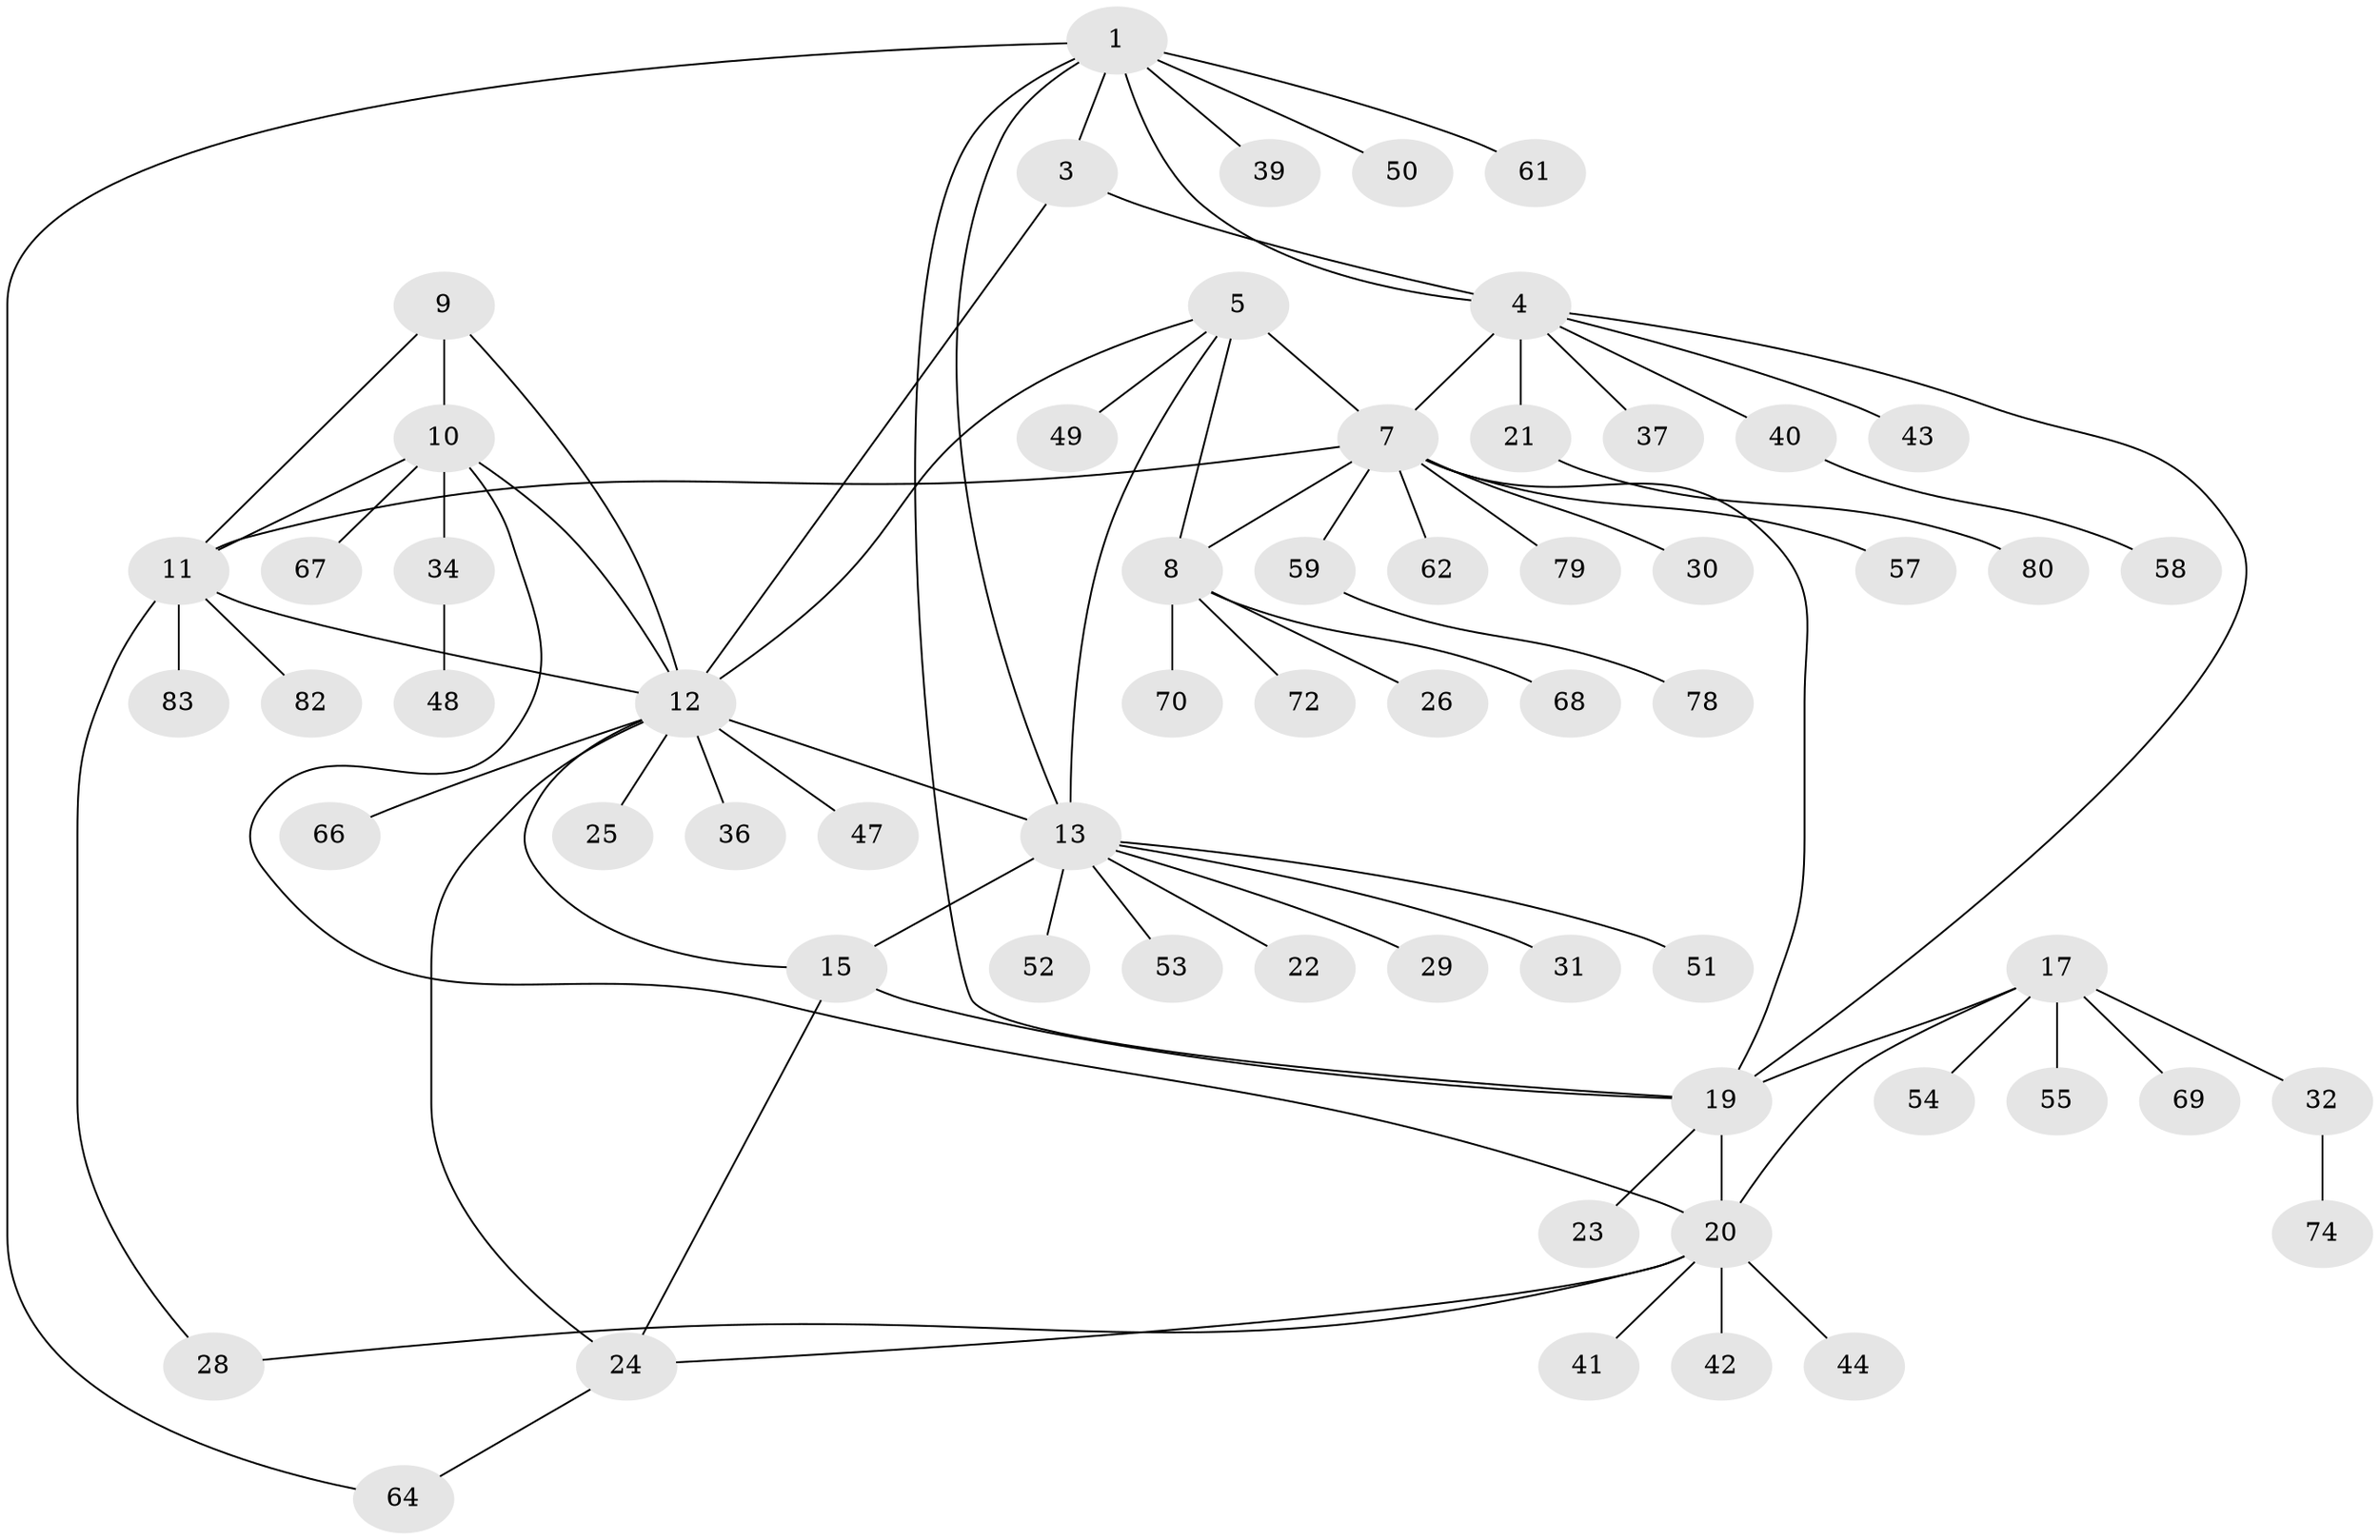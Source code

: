 // original degree distribution, {5: 0.03614457831325301, 7: 0.04819277108433735, 10: 0.03614457831325301, 4: 0.024096385542168676, 8: 0.03614457831325301, 9: 0.012048192771084338, 6: 0.03614457831325301, 3: 0.04819277108433735, 2: 0.1686746987951807, 1: 0.5542168674698795}
// Generated by graph-tools (version 1.1) at 2025/42/03/06/25 10:42:10]
// undirected, 62 vertices, 80 edges
graph export_dot {
graph [start="1"]
  node [color=gray90,style=filled];
  1 [super="+2"];
  3 [super="+75"];
  4 [super="+73"];
  5 [super="+6"];
  7 [super="+46"];
  8 [super="+27"];
  9 [super="+71"];
  10 [super="+38"];
  11 [super="+81"];
  12 [super="+16"];
  13 [super="+14"];
  15 [super="+63"];
  17 [super="+18"];
  19 [super="+33"];
  20 [super="+65"];
  21 [super="+45"];
  22;
  23 [super="+77"];
  24 [super="+56"];
  25;
  26;
  28;
  29;
  30;
  31;
  32;
  34 [super="+35"];
  36 [super="+76"];
  37;
  39;
  40;
  41;
  42;
  43 [super="+60"];
  44;
  47;
  48;
  49;
  50;
  51;
  52;
  53;
  54;
  55;
  57;
  58;
  59;
  61;
  62;
  64;
  66;
  67;
  68;
  69;
  70;
  72;
  74;
  78;
  79;
  80;
  82;
  83;
  1 -- 3 [weight=2];
  1 -- 4 [weight=2];
  1 -- 19;
  1 -- 64;
  1 -- 50;
  1 -- 61;
  1 -- 39;
  1 -- 13;
  3 -- 4;
  3 -- 12;
  4 -- 7;
  4 -- 21;
  4 -- 37;
  4 -- 40;
  4 -- 43;
  4 -- 19;
  5 -- 7 [weight=2];
  5 -- 8 [weight=2];
  5 -- 12;
  5 -- 49;
  5 -- 13;
  7 -- 8;
  7 -- 19;
  7 -- 30;
  7 -- 57;
  7 -- 59;
  7 -- 11;
  7 -- 79;
  7 -- 62;
  8 -- 26;
  8 -- 68;
  8 -- 70;
  8 -- 72;
  9 -- 10;
  9 -- 11;
  9 -- 12;
  10 -- 11;
  10 -- 12;
  10 -- 20;
  10 -- 34;
  10 -- 67;
  11 -- 12;
  11 -- 28;
  11 -- 82;
  11 -- 83;
  12 -- 24;
  12 -- 47;
  12 -- 66;
  12 -- 36;
  12 -- 25;
  12 -- 13 [weight=2];
  12 -- 15;
  13 -- 15 [weight=2];
  13 -- 22;
  13 -- 31;
  13 -- 51;
  13 -- 52;
  13 -- 29;
  13 -- 53;
  15 -- 19;
  15 -- 24;
  17 -- 19 [weight=2];
  17 -- 20 [weight=2];
  17 -- 32;
  17 -- 54;
  17 -- 55;
  17 -- 69;
  19 -- 20;
  19 -- 23;
  20 -- 28;
  20 -- 41;
  20 -- 42;
  20 -- 44;
  20 -- 24;
  21 -- 80;
  24 -- 64;
  32 -- 74;
  34 -- 48;
  40 -- 58;
  59 -- 78;
}
